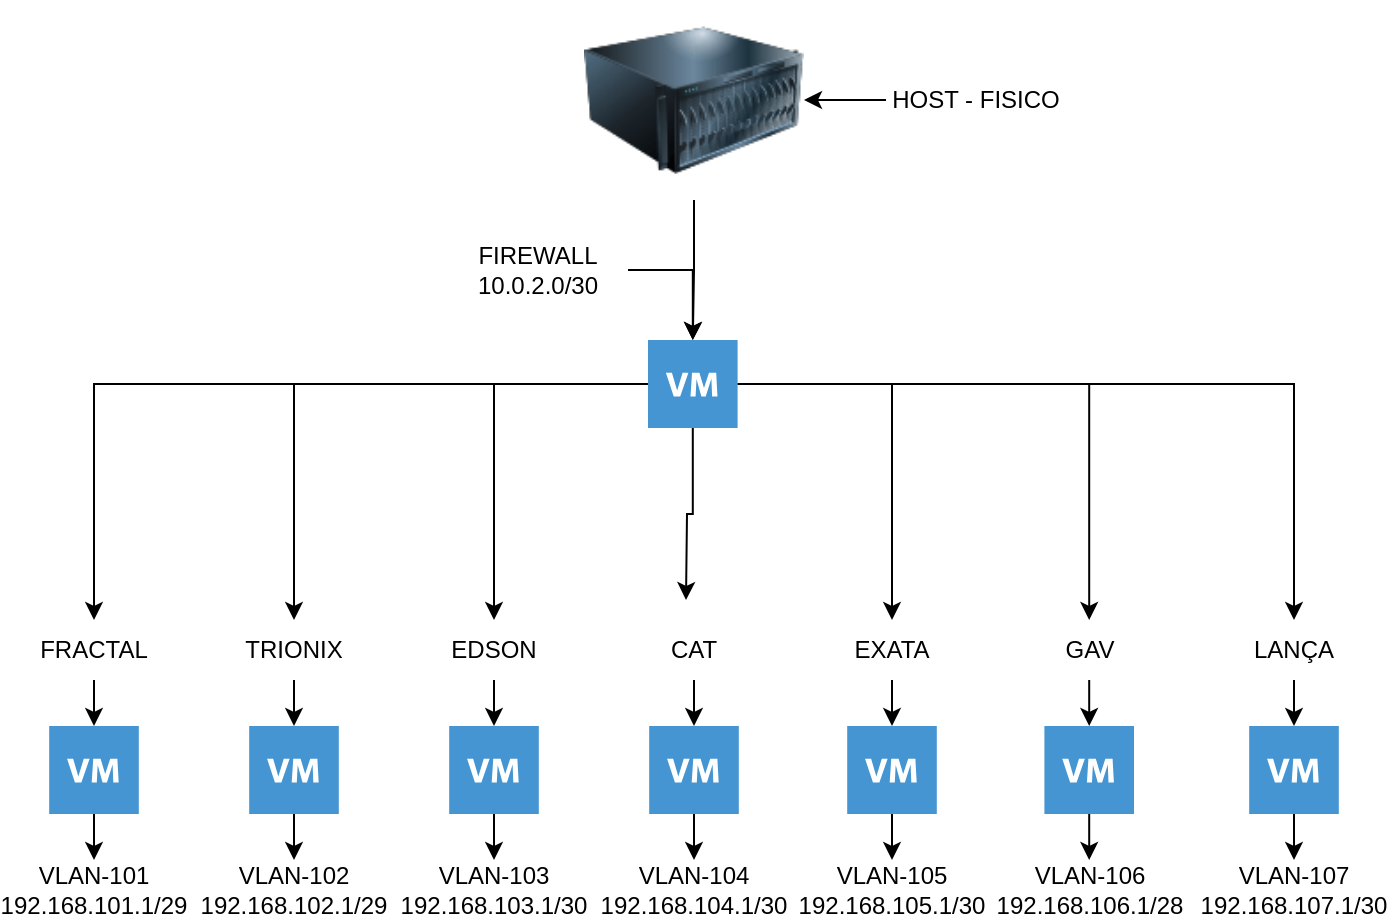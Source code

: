 <mxfile version="27.0.6">
  <diagram name="Página-1" id="z_BYs7hyhr4LAa7bq564">
    <mxGraphModel dx="1426" dy="790" grid="1" gridSize="10" guides="1" tooltips="1" connect="1" arrows="1" fold="1" page="1" pageScale="1" pageWidth="827" pageHeight="1169" math="0" shadow="0">
      <root>
        <mxCell id="0" />
        <mxCell id="1" parent="0" />
        <mxCell id="u2UcSdKVZBB4pQWKURJg-47" value="" style="edgeStyle=orthogonalEdgeStyle;rounded=0;orthogonalLoop=1;jettySize=auto;html=1;" parent="1" source="u2UcSdKVZBB4pQWKURJg-1" target="u2UcSdKVZBB4pQWKURJg-2" edge="1">
          <mxGeometry relative="1" as="geometry" />
        </mxCell>
        <mxCell id="u2UcSdKVZBB4pQWKURJg-1" value="" style="image;html=1;image=img/lib/clip_art/computers/Server_128x128.png" parent="1" vertex="1">
          <mxGeometry x="359" y="20" width="110" height="100" as="geometry" />
        </mxCell>
        <mxCell id="u2UcSdKVZBB4pQWKURJg-49" value="" style="edgeStyle=orthogonalEdgeStyle;rounded=0;orthogonalLoop=1;jettySize=auto;html=1;entryX=0.5;entryY=0;entryDx=0;entryDy=0;" parent="1" source="u2UcSdKVZBB4pQWKURJg-2" target="u2UcSdKVZBB4pQWKURJg-14" edge="1">
          <mxGeometry relative="1" as="geometry">
            <mxPoint x="311" y="212.0" as="targetPoint" />
          </mxGeometry>
        </mxCell>
        <mxCell id="u2UcSdKVZBB4pQWKURJg-51" value="" style="edgeStyle=orthogonalEdgeStyle;rounded=0;orthogonalLoop=1;jettySize=auto;html=1;entryX=0.5;entryY=0;entryDx=0;entryDy=0;" parent="1" source="u2UcSdKVZBB4pQWKURJg-2" target="u2UcSdKVZBB4pQWKURJg-16" edge="1">
          <mxGeometry relative="1" as="geometry">
            <mxPoint x="311" y="212.0" as="targetPoint" />
          </mxGeometry>
        </mxCell>
        <mxCell id="u2UcSdKVZBB4pQWKURJg-53" value="" style="edgeStyle=orthogonalEdgeStyle;rounded=0;orthogonalLoop=1;jettySize=auto;html=1;entryX=0.5;entryY=0;entryDx=0;entryDy=0;" parent="1" source="u2UcSdKVZBB4pQWKURJg-2" target="u2UcSdKVZBB4pQWKURJg-19" edge="1">
          <mxGeometry relative="1" as="geometry">
            <mxPoint x="310" y="320" as="targetPoint" />
          </mxGeometry>
        </mxCell>
        <mxCell id="u2UcSdKVZBB4pQWKURJg-55" value="" style="edgeStyle=orthogonalEdgeStyle;rounded=0;orthogonalLoop=1;jettySize=auto;html=1;entryX=0.5;entryY=0;entryDx=0;entryDy=0;" parent="1" source="u2UcSdKVZBB4pQWKURJg-2" target="u2UcSdKVZBB4pQWKURJg-30" edge="1">
          <mxGeometry relative="1" as="geometry">
            <mxPoint x="515.8" y="212.0" as="targetPoint" />
          </mxGeometry>
        </mxCell>
        <mxCell id="u2UcSdKVZBB4pQWKURJg-57" value="" style="edgeStyle=orthogonalEdgeStyle;rounded=0;orthogonalLoop=1;jettySize=auto;html=1;entryX=0.5;entryY=0;entryDx=0;entryDy=0;" parent="1" source="u2UcSdKVZBB4pQWKURJg-2" target="u2UcSdKVZBB4pQWKURJg-28" edge="1">
          <mxGeometry relative="1" as="geometry">
            <mxPoint x="515.8" y="212.0" as="targetPoint" />
          </mxGeometry>
        </mxCell>
        <mxCell id="u2UcSdKVZBB4pQWKURJg-59" value="" style="edgeStyle=orthogonalEdgeStyle;rounded=0;orthogonalLoop=1;jettySize=auto;html=1;entryX=0.5;entryY=0;entryDx=0;entryDy=0;" parent="1" source="u2UcSdKVZBB4pQWKURJg-2" target="u2UcSdKVZBB4pQWKURJg-21" edge="1">
          <mxGeometry relative="1" as="geometry">
            <mxPoint x="515.8" y="212.0" as="targetPoint" />
          </mxGeometry>
        </mxCell>
        <mxCell id="u2UcSdKVZBB4pQWKURJg-61" value="" style="edgeStyle=orthogonalEdgeStyle;rounded=0;orthogonalLoop=1;jettySize=auto;html=1;" parent="1" source="u2UcSdKVZBB4pQWKURJg-2" edge="1">
          <mxGeometry relative="1" as="geometry">
            <mxPoint x="410" y="320" as="targetPoint" />
          </mxGeometry>
        </mxCell>
        <mxCell id="u2UcSdKVZBB4pQWKURJg-2" value="" style="shadow=0;dashed=0;html=1;strokeColor=none;fillColor=#4495D1;labelPosition=center;verticalLabelPosition=bottom;verticalAlign=top;align=center;outlineConnect=0;shape=mxgraph.veeam.2d.virtual_machine;" parent="1" vertex="1">
          <mxGeometry x="391" y="190" width="44.8" height="44" as="geometry" />
        </mxCell>
        <mxCell id="u2UcSdKVZBB4pQWKURJg-62" value="" style="edgeStyle=orthogonalEdgeStyle;rounded=0;orthogonalLoop=1;jettySize=auto;html=1;" parent="1" source="u2UcSdKVZBB4pQWKURJg-4" target="u2UcSdKVZBB4pQWKURJg-1" edge="1">
          <mxGeometry relative="1" as="geometry" />
        </mxCell>
        <mxCell id="u2UcSdKVZBB4pQWKURJg-4" value="HOST - FISICO" style="text;html=1;align=center;verticalAlign=middle;whiteSpace=wrap;rounded=0;" parent="1" vertex="1">
          <mxGeometry x="510" y="55" width="90" height="30" as="geometry" />
        </mxCell>
        <mxCell id="u2UcSdKVZBB4pQWKURJg-22" value="" style="edgeStyle=orthogonalEdgeStyle;rounded=0;orthogonalLoop=1;jettySize=auto;html=1;" parent="1" source="u2UcSdKVZBB4pQWKURJg-5" target="u2UcSdKVZBB4pQWKURJg-2" edge="1">
          <mxGeometry relative="1" as="geometry" />
        </mxCell>
        <mxCell id="u2UcSdKVZBB4pQWKURJg-5" value="FIREWALL&lt;div&gt;10.0.2.0/30&lt;/div&gt;" style="text;html=1;align=center;verticalAlign=middle;whiteSpace=wrap;rounded=0;" parent="1" vertex="1">
          <mxGeometry x="291" y="140" width="90" height="30" as="geometry" />
        </mxCell>
        <mxCell id="u2UcSdKVZBB4pQWKURJg-35" value="" style="edgeStyle=orthogonalEdgeStyle;rounded=0;orthogonalLoop=1;jettySize=auto;html=1;" parent="1" source="u2UcSdKVZBB4pQWKURJg-7" target="u2UcSdKVZBB4pQWKURJg-32" edge="1">
          <mxGeometry relative="1" as="geometry" />
        </mxCell>
        <mxCell id="u2UcSdKVZBB4pQWKURJg-7" value="" style="shadow=0;dashed=0;html=1;strokeColor=none;fillColor=#4495D1;labelPosition=center;verticalLabelPosition=bottom;verticalAlign=top;align=center;outlineConnect=0;shape=mxgraph.veeam.2d.virtual_machine;" parent="1" vertex="1">
          <mxGeometry x="91.6" y="383" width="44.8" height="44" as="geometry" />
        </mxCell>
        <mxCell id="u2UcSdKVZBB4pQWKURJg-36" value="" style="edgeStyle=orthogonalEdgeStyle;rounded=0;orthogonalLoop=1;jettySize=auto;html=1;" parent="1" source="u2UcSdKVZBB4pQWKURJg-8" target="u2UcSdKVZBB4pQWKURJg-33" edge="1">
          <mxGeometry relative="1" as="geometry" />
        </mxCell>
        <mxCell id="u2UcSdKVZBB4pQWKURJg-8" value="" style="shadow=0;dashed=0;html=1;strokeColor=none;fillColor=#4495D1;labelPosition=center;verticalLabelPosition=bottom;verticalAlign=top;align=center;outlineConnect=0;shape=mxgraph.veeam.2d.virtual_machine;" parent="1" vertex="1">
          <mxGeometry x="191.6" y="383" width="44.8" height="44" as="geometry" />
        </mxCell>
        <mxCell id="u2UcSdKVZBB4pQWKURJg-38" value="" style="edgeStyle=orthogonalEdgeStyle;rounded=0;orthogonalLoop=1;jettySize=auto;html=1;" parent="1" source="u2UcSdKVZBB4pQWKURJg-9" target="u2UcSdKVZBB4pQWKURJg-37" edge="1">
          <mxGeometry relative="1" as="geometry" />
        </mxCell>
        <mxCell id="u2UcSdKVZBB4pQWKURJg-9" value="" style="shadow=0;dashed=0;html=1;strokeColor=none;fillColor=#4495D1;labelPosition=center;verticalLabelPosition=bottom;verticalAlign=top;align=center;outlineConnect=0;shape=mxgraph.veeam.2d.virtual_machine;" parent="1" vertex="1">
          <mxGeometry x="291.6" y="383" width="44.8" height="44" as="geometry" />
        </mxCell>
        <mxCell id="u2UcSdKVZBB4pQWKURJg-40" value="" style="edgeStyle=orthogonalEdgeStyle;rounded=0;orthogonalLoop=1;jettySize=auto;html=1;" parent="1" source="u2UcSdKVZBB4pQWKURJg-10" target="u2UcSdKVZBB4pQWKURJg-39" edge="1">
          <mxGeometry relative="1" as="geometry" />
        </mxCell>
        <mxCell id="u2UcSdKVZBB4pQWKURJg-10" value="" style="shadow=0;dashed=0;html=1;strokeColor=none;fillColor=#4495D1;labelPosition=center;verticalLabelPosition=bottom;verticalAlign=top;align=center;outlineConnect=0;shape=mxgraph.veeam.2d.virtual_machine;" parent="1" vertex="1">
          <mxGeometry x="391.6" y="383" width="44.8" height="44" as="geometry" />
        </mxCell>
        <mxCell id="u2UcSdKVZBB4pQWKURJg-42" value="" style="edgeStyle=orthogonalEdgeStyle;rounded=0;orthogonalLoop=1;jettySize=auto;html=1;" parent="1" source="u2UcSdKVZBB4pQWKURJg-11" target="u2UcSdKVZBB4pQWKURJg-41" edge="1">
          <mxGeometry relative="1" as="geometry" />
        </mxCell>
        <mxCell id="u2UcSdKVZBB4pQWKURJg-11" value="" style="shadow=0;dashed=0;html=1;strokeColor=none;fillColor=#4495D1;labelPosition=center;verticalLabelPosition=bottom;verticalAlign=top;align=center;outlineConnect=0;shape=mxgraph.veeam.2d.virtual_machine;" parent="1" vertex="1">
          <mxGeometry x="490.6" y="383" width="44.8" height="44" as="geometry" />
        </mxCell>
        <mxCell id="u2UcSdKVZBB4pQWKURJg-44" value="" style="edgeStyle=orthogonalEdgeStyle;rounded=0;orthogonalLoop=1;jettySize=auto;html=1;" parent="1" source="u2UcSdKVZBB4pQWKURJg-12" target="u2UcSdKVZBB4pQWKURJg-43" edge="1">
          <mxGeometry relative="1" as="geometry" />
        </mxCell>
        <mxCell id="u2UcSdKVZBB4pQWKURJg-12" value="" style="shadow=0;dashed=0;html=1;strokeColor=none;fillColor=#4495D1;labelPosition=center;verticalLabelPosition=bottom;verticalAlign=top;align=center;outlineConnect=0;shape=mxgraph.veeam.2d.virtual_machine;" parent="1" vertex="1">
          <mxGeometry x="589.2" y="383" width="44.8" height="44" as="geometry" />
        </mxCell>
        <mxCell id="u2UcSdKVZBB4pQWKURJg-46" value="" style="edgeStyle=orthogonalEdgeStyle;rounded=0;orthogonalLoop=1;jettySize=auto;html=1;" parent="1" source="u2UcSdKVZBB4pQWKURJg-13" target="u2UcSdKVZBB4pQWKURJg-45" edge="1">
          <mxGeometry relative="1" as="geometry" />
        </mxCell>
        <mxCell id="u2UcSdKVZBB4pQWKURJg-13" value="" style="shadow=0;dashed=0;html=1;strokeColor=none;fillColor=#4495D1;labelPosition=center;verticalLabelPosition=bottom;verticalAlign=top;align=center;outlineConnect=0;shape=mxgraph.veeam.2d.virtual_machine;" parent="1" vertex="1">
          <mxGeometry x="691.6" y="383" width="44.8" height="44" as="geometry" />
        </mxCell>
        <mxCell id="u2UcSdKVZBB4pQWKURJg-15" value="" style="edgeStyle=orthogonalEdgeStyle;rounded=0;orthogonalLoop=1;jettySize=auto;html=1;" parent="1" source="u2UcSdKVZBB4pQWKURJg-14" target="u2UcSdKVZBB4pQWKURJg-7" edge="1">
          <mxGeometry relative="1" as="geometry" />
        </mxCell>
        <mxCell id="u2UcSdKVZBB4pQWKURJg-14" value="FRACTAL" style="text;html=1;align=center;verticalAlign=middle;whiteSpace=wrap;rounded=0;" parent="1" vertex="1">
          <mxGeometry x="84.0" y="330" width="60" height="30" as="geometry" />
        </mxCell>
        <mxCell id="u2UcSdKVZBB4pQWKURJg-18" value="" style="edgeStyle=orthogonalEdgeStyle;rounded=0;orthogonalLoop=1;jettySize=auto;html=1;" parent="1" source="u2UcSdKVZBB4pQWKURJg-16" target="u2UcSdKVZBB4pQWKURJg-8" edge="1">
          <mxGeometry relative="1" as="geometry" />
        </mxCell>
        <mxCell id="u2UcSdKVZBB4pQWKURJg-16" value="TRIONIX" style="text;html=1;align=center;verticalAlign=middle;whiteSpace=wrap;rounded=0;" parent="1" vertex="1">
          <mxGeometry x="184.0" y="330" width="60" height="30" as="geometry" />
        </mxCell>
        <mxCell id="u2UcSdKVZBB4pQWKURJg-24" value="" style="edgeStyle=orthogonalEdgeStyle;rounded=0;orthogonalLoop=1;jettySize=auto;html=1;" parent="1" source="u2UcSdKVZBB4pQWKURJg-19" target="u2UcSdKVZBB4pQWKURJg-9" edge="1">
          <mxGeometry relative="1" as="geometry" />
        </mxCell>
        <mxCell id="u2UcSdKVZBB4pQWKURJg-19" value="EDSON" style="text;html=1;align=center;verticalAlign=middle;whiteSpace=wrap;rounded=0;" parent="1" vertex="1">
          <mxGeometry x="284.0" y="330" width="60" height="30" as="geometry" />
        </mxCell>
        <mxCell id="u2UcSdKVZBB4pQWKURJg-26" value="" style="edgeStyle=orthogonalEdgeStyle;rounded=0;orthogonalLoop=1;jettySize=auto;html=1;" parent="1" source="u2UcSdKVZBB4pQWKURJg-20" target="u2UcSdKVZBB4pQWKURJg-10" edge="1">
          <mxGeometry relative="1" as="geometry" />
        </mxCell>
        <mxCell id="u2UcSdKVZBB4pQWKURJg-20" value="CAT" style="text;html=1;align=center;verticalAlign=middle;whiteSpace=wrap;rounded=0;" parent="1" vertex="1">
          <mxGeometry x="384.0" y="330" width="60" height="30" as="geometry" />
        </mxCell>
        <mxCell id="u2UcSdKVZBB4pQWKURJg-27" value="" style="edgeStyle=orthogonalEdgeStyle;rounded=0;orthogonalLoop=1;jettySize=auto;html=1;" parent="1" source="u2UcSdKVZBB4pQWKURJg-21" target="u2UcSdKVZBB4pQWKURJg-11" edge="1">
          <mxGeometry relative="1" as="geometry" />
        </mxCell>
        <mxCell id="u2UcSdKVZBB4pQWKURJg-21" value="EXATA" style="text;html=1;align=center;verticalAlign=middle;whiteSpace=wrap;rounded=0;" parent="1" vertex="1">
          <mxGeometry x="483" y="330" width="60" height="30" as="geometry" />
        </mxCell>
        <mxCell id="u2UcSdKVZBB4pQWKURJg-29" value="" style="edgeStyle=orthogonalEdgeStyle;rounded=0;orthogonalLoop=1;jettySize=auto;html=1;" parent="1" source="u2UcSdKVZBB4pQWKURJg-28" target="u2UcSdKVZBB4pQWKURJg-12" edge="1">
          <mxGeometry relative="1" as="geometry" />
        </mxCell>
        <mxCell id="u2UcSdKVZBB4pQWKURJg-28" value="GAV" style="text;html=1;align=center;verticalAlign=middle;whiteSpace=wrap;rounded=0;" parent="1" vertex="1">
          <mxGeometry x="581.6" y="330" width="60" height="30" as="geometry" />
        </mxCell>
        <mxCell id="u2UcSdKVZBB4pQWKURJg-31" value="" style="edgeStyle=orthogonalEdgeStyle;rounded=0;orthogonalLoop=1;jettySize=auto;html=1;" parent="1" source="u2UcSdKVZBB4pQWKURJg-30" target="u2UcSdKVZBB4pQWKURJg-13" edge="1">
          <mxGeometry relative="1" as="geometry" />
        </mxCell>
        <mxCell id="u2UcSdKVZBB4pQWKURJg-30" value="LANÇA" style="text;html=1;align=center;verticalAlign=middle;whiteSpace=wrap;rounded=0;" parent="1" vertex="1">
          <mxGeometry x="684" y="330" width="60" height="30" as="geometry" />
        </mxCell>
        <mxCell id="u2UcSdKVZBB4pQWKURJg-32" value="VLAN-101&lt;div&gt;192.168.101.1/29&lt;/div&gt;" style="text;html=1;align=center;verticalAlign=middle;whiteSpace=wrap;rounded=0;" parent="1" vertex="1">
          <mxGeometry x="84" y="450" width="60" height="30" as="geometry" />
        </mxCell>
        <mxCell id="u2UcSdKVZBB4pQWKURJg-33" value="VLAN-102&lt;div&gt;192.168.102&lt;span style=&quot;background-color: initial;&quot;&gt;.1/29&lt;/span&gt;&lt;/div&gt;" style="text;html=1;align=center;verticalAlign=middle;whiteSpace=wrap;rounded=0;" parent="1" vertex="1">
          <mxGeometry x="184" y="450" width="60" height="30" as="geometry" />
        </mxCell>
        <mxCell id="u2UcSdKVZBB4pQWKURJg-37" value="VLAN-103&lt;div&gt;192.168.103.1/30&lt;/div&gt;" style="text;html=1;align=center;verticalAlign=middle;whiteSpace=wrap;rounded=0;" parent="1" vertex="1">
          <mxGeometry x="284" y="450" width="60" height="30" as="geometry" />
        </mxCell>
        <mxCell id="u2UcSdKVZBB4pQWKURJg-39" value="VLAN-104&lt;div&gt;192.168.104.1/30&lt;/div&gt;" style="text;html=1;align=center;verticalAlign=middle;whiteSpace=wrap;rounded=0;" parent="1" vertex="1">
          <mxGeometry x="384" y="450" width="60" height="30" as="geometry" />
        </mxCell>
        <mxCell id="u2UcSdKVZBB4pQWKURJg-41" value="VLAN-105&lt;div&gt;192.168.105.1/30&lt;/div&gt;" style="text;html=1;align=center;verticalAlign=middle;whiteSpace=wrap;rounded=0;" parent="1" vertex="1">
          <mxGeometry x="483" y="450" width="60" height="30" as="geometry" />
        </mxCell>
        <mxCell id="u2UcSdKVZBB4pQWKURJg-43" value="VLAN-106&lt;div&gt;192.168.106.1/28&lt;/div&gt;" style="text;html=1;align=center;verticalAlign=middle;whiteSpace=wrap;rounded=0;" parent="1" vertex="1">
          <mxGeometry x="581.6" y="450" width="60" height="30" as="geometry" />
        </mxCell>
        <mxCell id="u2UcSdKVZBB4pQWKURJg-45" value="VLAN-107&lt;div&gt;192.168.107.1/30&lt;/div&gt;" style="text;html=1;align=center;verticalAlign=middle;whiteSpace=wrap;rounded=0;" parent="1" vertex="1">
          <mxGeometry x="684" y="450" width="60" height="30" as="geometry" />
        </mxCell>
      </root>
    </mxGraphModel>
  </diagram>
</mxfile>
